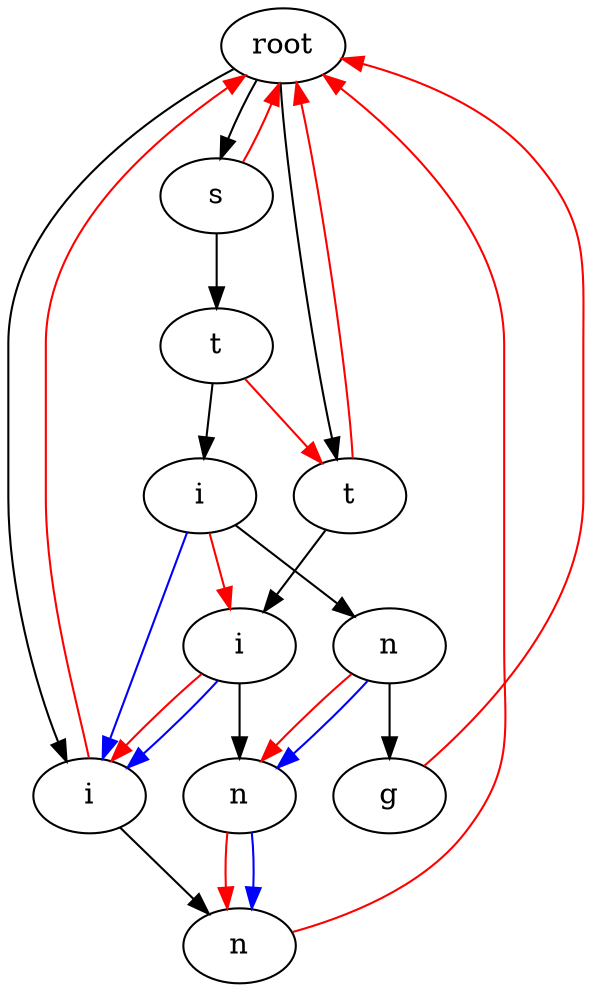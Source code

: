 digraph{
0;
0 [ label="root" ] ;
0 -> 1;
1;
1 [ label="i" ] ;
1 -> 0 [ color = red ] ;
1 -> 2;
2;
2 [ label="n" ] ;
2 -> 0 [ color = red ] ;
0 -> 6;
6;
6 [ label="s" ] ;
6 -> 0 [ color = red ] ;
6 -> 7;
7;
7 [ label="t" ] ;
7 -> 3 [ color = red ] ;
7 -> 8;
8;
8 [ label="i" ] ;
8 -> 4 [ color = red ] ;
8 -> 1 [ color = blue ] ;
8 -> 9;
9;
9 [ label="n" ] ;
9 -> 5 [ color = red ] ;
9 -> 5 [ color = blue ] ;
9 -> 10;
10;
10 [ label="g" ] ;
10 -> 0 [ color = red ] ;
0 -> 3;
3;
3 [ label="t" ] ;
3 -> 0 [ color = red ] ;
3 -> 4;
4;
4 [ label="i" ] ;
4 -> 1 [ color = red ] ;
4 -> 1 [ color = blue ] ;
4 -> 5;
5;
5 [ label="n" ] ;
5 -> 2 [ color = red ] ;
5 -> 2 [ color = blue ] ;
}
